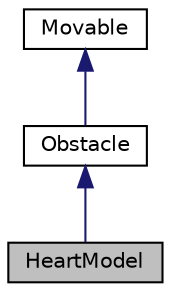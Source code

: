 digraph "HeartModel"
{
  edge [fontname="Helvetica",fontsize="10",labelfontname="Helvetica",labelfontsize="10"];
  node [fontname="Helvetica",fontsize="10",shape=record];
  Node1 [label="HeartModel",height=0.2,width=0.4,color="black", fillcolor="grey75", style="filled", fontcolor="black"];
  Node2 -> Node1 [dir="back",color="midnightblue",fontsize="10",style="solid"];
  Node2 [label="Obstacle",height=0.2,width=0.4,color="black", fillcolor="white", style="filled",URL="$class_obstacle.html"];
  Node3 -> Node2 [dir="back",color="midnightblue",fontsize="10",style="solid"];
  Node3 [label="Movable",height=0.2,width=0.4,color="black", fillcolor="white", style="filled",URL="$class_movable.html",tooltip="classe modèle \"primaire\" "];
}
